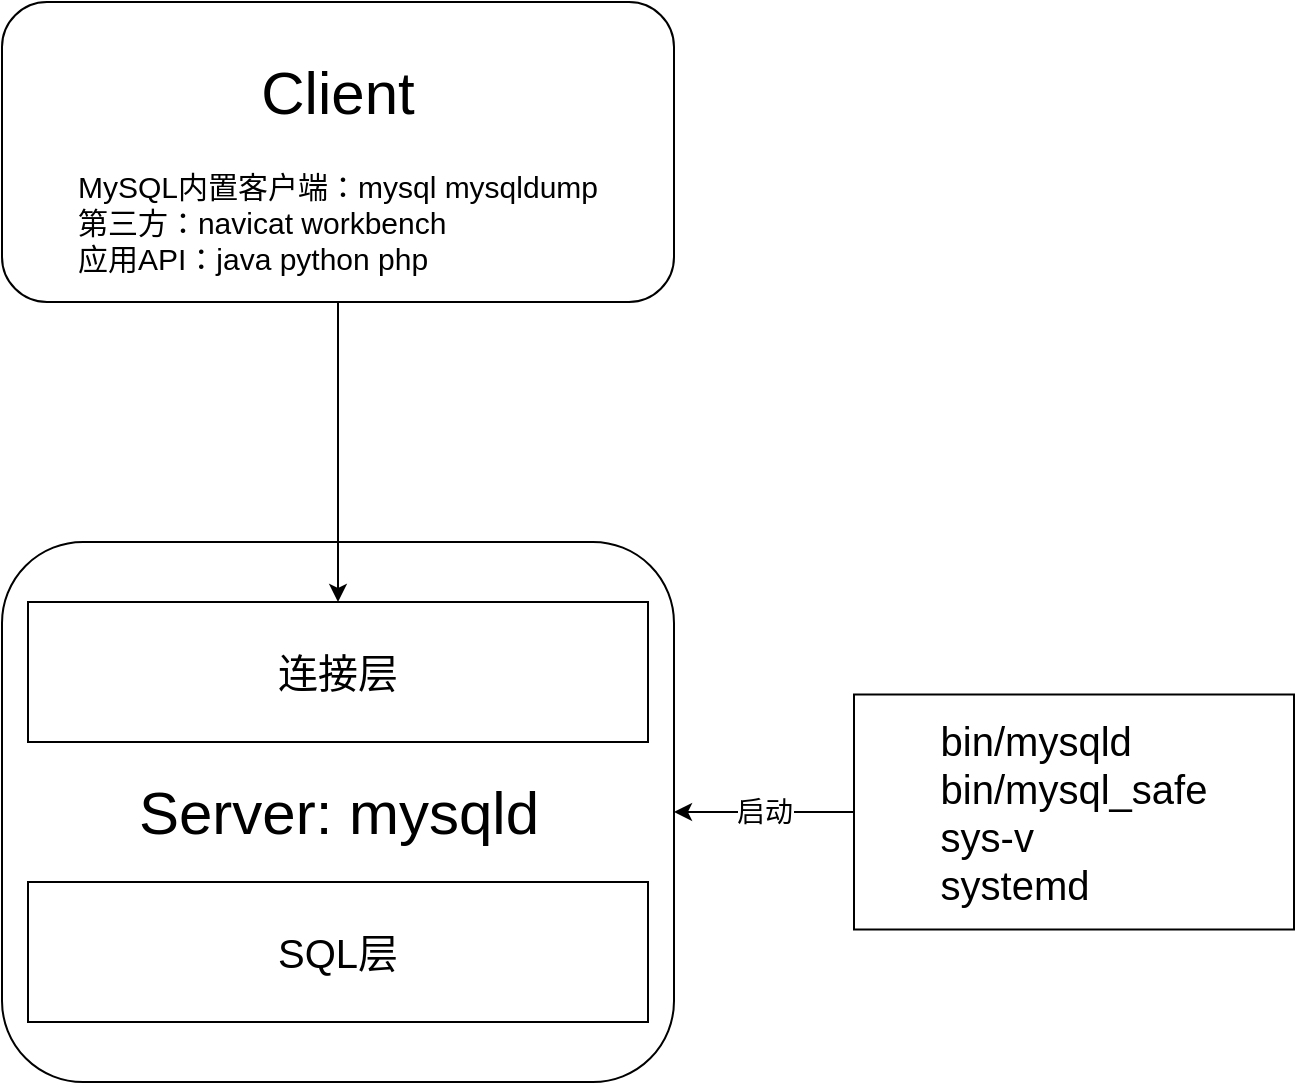 <mxfile version="15.1.3" type="device"><diagram id="DEAMQ69oM8MLqQYjbi79" name="第 1 页"><mxGraphModel dx="1024" dy="592" grid="1" gridSize="10" guides="1" tooltips="1" connect="1" arrows="1" fold="1" page="1" pageScale="1" pageWidth="827" pageHeight="1169" math="0" shadow="0"><root><mxCell id="0"/><mxCell id="1" parent="0"/><mxCell id="VPeLr3HtOmB3ClqNR8PF-1" value="" style="rounded=1;whiteSpace=wrap;html=1;" vertex="1" parent="1"><mxGeometry x="294" y="90" width="336" height="150" as="geometry"/></mxCell><mxCell id="VPeLr3HtOmB3ClqNR8PF-2" value="&lt;font style=&quot;font-size: 30px&quot;&gt;Client&lt;/font&gt;" style="text;html=1;strokeColor=none;fillColor=none;align=center;verticalAlign=middle;whiteSpace=wrap;rounded=0;" vertex="1" parent="1"><mxGeometry x="403" y="100" width="118" height="70" as="geometry"/></mxCell><mxCell id="VPeLr3HtOmB3ClqNR8PF-3" value="&lt;div style=&quot;text-align: left ; font-size: 15px&quot;&gt;&lt;font style=&quot;font-size: 15px&quot;&gt;MySQL内置客户端：mysql mysqldump&lt;/font&gt;&lt;/div&gt;&lt;div style=&quot;text-align: left ; font-size: 15px&quot;&gt;&lt;font style=&quot;font-size: 15px&quot;&gt;第三方：navicat workbench&lt;/font&gt;&lt;/div&gt;&lt;div style=&quot;text-align: left ; font-size: 15px&quot;&gt;&lt;font style=&quot;font-size: 15px&quot;&gt;应用API：java python php&lt;/font&gt;&lt;/div&gt;" style="text;html=1;strokeColor=none;fillColor=none;align=center;verticalAlign=middle;whiteSpace=wrap;rounded=0;" vertex="1" parent="1"><mxGeometry x="322" y="170" width="280" height="60" as="geometry"/></mxCell><mxCell id="VPeLr3HtOmB3ClqNR8PF-4" value="" style="rounded=1;whiteSpace=wrap;html=1;" vertex="1" parent="1"><mxGeometry x="294" y="360" width="336" height="270" as="geometry"/></mxCell><mxCell id="VPeLr3HtOmB3ClqNR8PF-5" value="&lt;font style=&quot;font-size: 30px&quot;&gt;Server: mysqld&lt;/font&gt;" style="text;html=1;strokeColor=none;fillColor=none;align=center;verticalAlign=middle;whiteSpace=wrap;rounded=0;" vertex="1" parent="1"><mxGeometry x="353.5" y="460" width="217" height="70" as="geometry"/></mxCell><mxCell id="VPeLr3HtOmB3ClqNR8PF-7" value="" style="rounded=0;whiteSpace=wrap;html=1;" vertex="1" parent="1"><mxGeometry x="307" y="390" width="310" height="70" as="geometry"/></mxCell><mxCell id="VPeLr3HtOmB3ClqNR8PF-8" value="&lt;font style=&quot;font-size: 20px&quot;&gt;连接层&lt;/font&gt;" style="text;html=1;strokeColor=none;fillColor=none;align=center;verticalAlign=middle;whiteSpace=wrap;rounded=0;" vertex="1" parent="1"><mxGeometry x="423" y="415" width="78" height="20" as="geometry"/></mxCell><mxCell id="VPeLr3HtOmB3ClqNR8PF-9" value="" style="rounded=0;whiteSpace=wrap;html=1;" vertex="1" parent="1"><mxGeometry x="307" y="530" width="310" height="70" as="geometry"/></mxCell><mxCell id="VPeLr3HtOmB3ClqNR8PF-10" value="&lt;font style=&quot;font-size: 20px&quot;&gt;SQL层&lt;/font&gt;" style="text;html=1;strokeColor=none;fillColor=none;align=center;verticalAlign=middle;whiteSpace=wrap;rounded=0;" vertex="1" parent="1"><mxGeometry x="423" y="555" width="78" height="20" as="geometry"/></mxCell><mxCell id="VPeLr3HtOmB3ClqNR8PF-11" value="" style="endArrow=classic;html=1;entryX=0.5;entryY=0;entryDx=0;entryDy=0;exitX=0.5;exitY=1;exitDx=0;exitDy=0;" edge="1" parent="1" source="VPeLr3HtOmB3ClqNR8PF-1" target="VPeLr3HtOmB3ClqNR8PF-7"><mxGeometry width="50" height="50" relative="1" as="geometry"><mxPoint x="170" y="320" as="sourcePoint"/><mxPoint x="220" y="270" as="targetPoint"/></mxGeometry></mxCell><mxCell id="VPeLr3HtOmB3ClqNR8PF-12" value="" style="rounded=0;whiteSpace=wrap;html=1;" vertex="1" parent="1"><mxGeometry x="720" y="436.25" width="220" height="117.5" as="geometry"/></mxCell><mxCell id="VPeLr3HtOmB3ClqNR8PF-13" value="" style="endArrow=classic;html=1;entryX=1;entryY=0.5;entryDx=0;entryDy=0;exitX=0;exitY=0.5;exitDx=0;exitDy=0;" edge="1" parent="1" source="VPeLr3HtOmB3ClqNR8PF-12" target="VPeLr3HtOmB3ClqNR8PF-4"><mxGeometry relative="1" as="geometry"><mxPoint x="750" y="620" as="sourcePoint"/><mxPoint x="850" y="620" as="targetPoint"/></mxGeometry></mxCell><mxCell id="VPeLr3HtOmB3ClqNR8PF-14" value="&lt;font style=&quot;font-size: 14px&quot;&gt;启动&lt;/font&gt;" style="edgeLabel;resizable=0;html=1;align=center;verticalAlign=middle;" connectable="0" vertex="1" parent="VPeLr3HtOmB3ClqNR8PF-13"><mxGeometry relative="1" as="geometry"/></mxCell><mxCell id="VPeLr3HtOmB3ClqNR8PF-15" value="&lt;div style=&quot;text-align: left ; font-size: 20px&quot;&gt;&lt;font style=&quot;font-size: 20px&quot;&gt;bin/mysqld&lt;/font&gt;&lt;/div&gt;&lt;div style=&quot;text-align: left ; font-size: 20px&quot;&gt;&lt;span&gt;&lt;font style=&quot;font-size: 20px&quot;&gt;bin/mysql_safe&lt;/font&gt;&lt;/span&gt;&lt;/div&gt;&lt;div style=&quot;text-align: left ; font-size: 20px&quot;&gt;&lt;span&gt;&lt;font style=&quot;font-size: 20px&quot;&gt;sys-v&lt;/font&gt;&lt;/span&gt;&lt;/div&gt;&lt;div style=&quot;text-align: left ; font-size: 20px&quot;&gt;&lt;font style=&quot;font-size: 20px&quot;&gt;systemd&lt;/font&gt;&lt;/div&gt;" style="text;html=1;strokeColor=none;fillColor=none;align=center;verticalAlign=middle;whiteSpace=wrap;rounded=0;" vertex="1" parent="1"><mxGeometry x="770" y="455" width="120" height="80" as="geometry"/></mxCell></root></mxGraphModel></diagram></mxfile>
